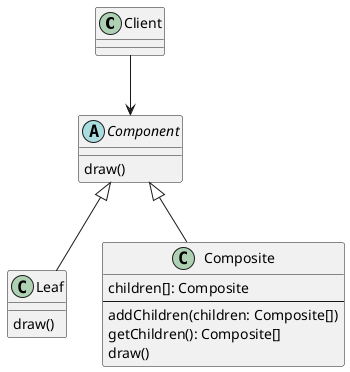 @startuml
'https://plantuml.com/class-diagram

class Client

abstract Component {
    draw()
}

Client --> Component

class Leaf {
draw()
}

Component <|-- Leaf

class Composite {
children[]: Composite
---
addChildren(children: Composite[])
getChildren(): Composite[]
draw()
}

Component <|-- Composite

@enduml